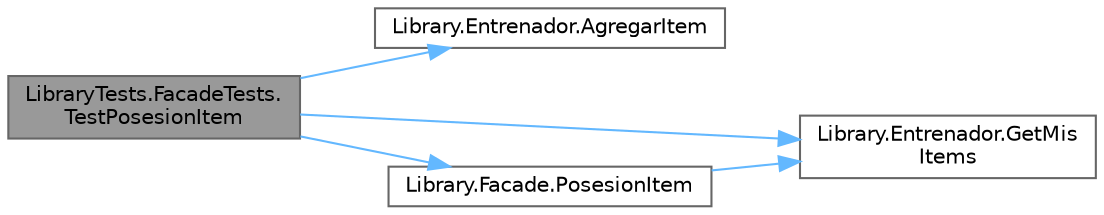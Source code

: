 digraph "LibraryTests.FacadeTests.TestPosesionItem"
{
 // INTERACTIVE_SVG=YES
 // LATEX_PDF_SIZE
  bgcolor="transparent";
  edge [fontname=Helvetica,fontsize=10,labelfontname=Helvetica,labelfontsize=10];
  node [fontname=Helvetica,fontsize=10,shape=box,height=0.2,width=0.4];
  rankdir="LR";
  Node1 [id="Node000001",label="LibraryTests.FacadeTests.\lTestPosesionItem",height=0.2,width=0.4,color="gray40", fillcolor="grey60", style="filled", fontcolor="black",tooltip="Este test comprueba que se pueda revisar correctamente si un jugador posee a un item en su catálogo."];
  Node1 -> Node2 [id="edge1_Node000001_Node000002",color="steelblue1",style="solid",tooltip=" "];
  Node2 [id="Node000002",label="Library.Entrenador.AgregarItem",height=0.2,width=0.4,color="grey40", fillcolor="white", style="filled",URL="$classLibrary_1_1Entrenador.html#ac8cb916ce72653e7be730ad61f85a46d",tooltip="Agrega un item al catálogo del entrenador."];
  Node1 -> Node3 [id="edge2_Node000001_Node000003",color="steelblue1",style="solid",tooltip=" "];
  Node3 [id="Node000003",label="Library.Entrenador.GetMis\lItems",height=0.2,width=0.4,color="grey40", fillcolor="white", style="filled",URL="$classLibrary_1_1Entrenador.html#a6ab02b9dc377df32c7ccd5367bc2a8d8",tooltip="Devuelve la lista de items del entrenador."];
  Node1 -> Node4 [id="edge3_Node000001_Node000004",color="steelblue1",style="solid",tooltip=" "];
  Node4 [id="Node000004",label="Library.Facade.PosesionItem",height=0.2,width=0.4,color="grey40", fillcolor="white", style="filled",URL="$classLibrary_1_1Facade.html#ad0792e45552d83122996b91482a857ea",tooltip="Valida la posesion del item."];
  Node4 -> Node3 [id="edge4_Node000004_Node000003",color="steelblue1",style="solid",tooltip=" "];
}
